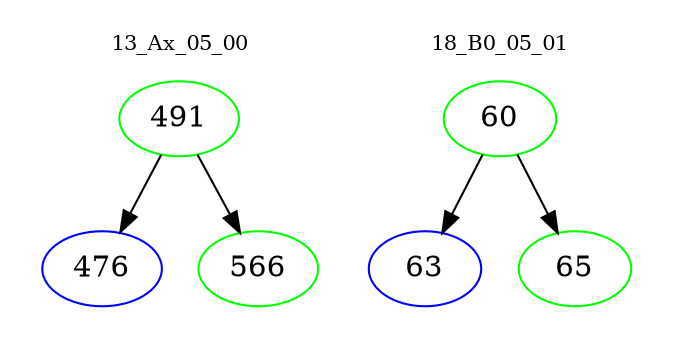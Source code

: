 digraph{
subgraph cluster_0 {
color = white
label = "13_Ax_05_00";
fontsize=10;
T0_491 [label="491", color="green"]
T0_491 -> T0_476 [color="black"]
T0_476 [label="476", color="blue"]
T0_491 -> T0_566 [color="black"]
T0_566 [label="566", color="green"]
}
subgraph cluster_1 {
color = white
label = "18_B0_05_01";
fontsize=10;
T1_60 [label="60", color="green"]
T1_60 -> T1_63 [color="black"]
T1_63 [label="63", color="blue"]
T1_60 -> T1_65 [color="black"]
T1_65 [label="65", color="green"]
}
}

